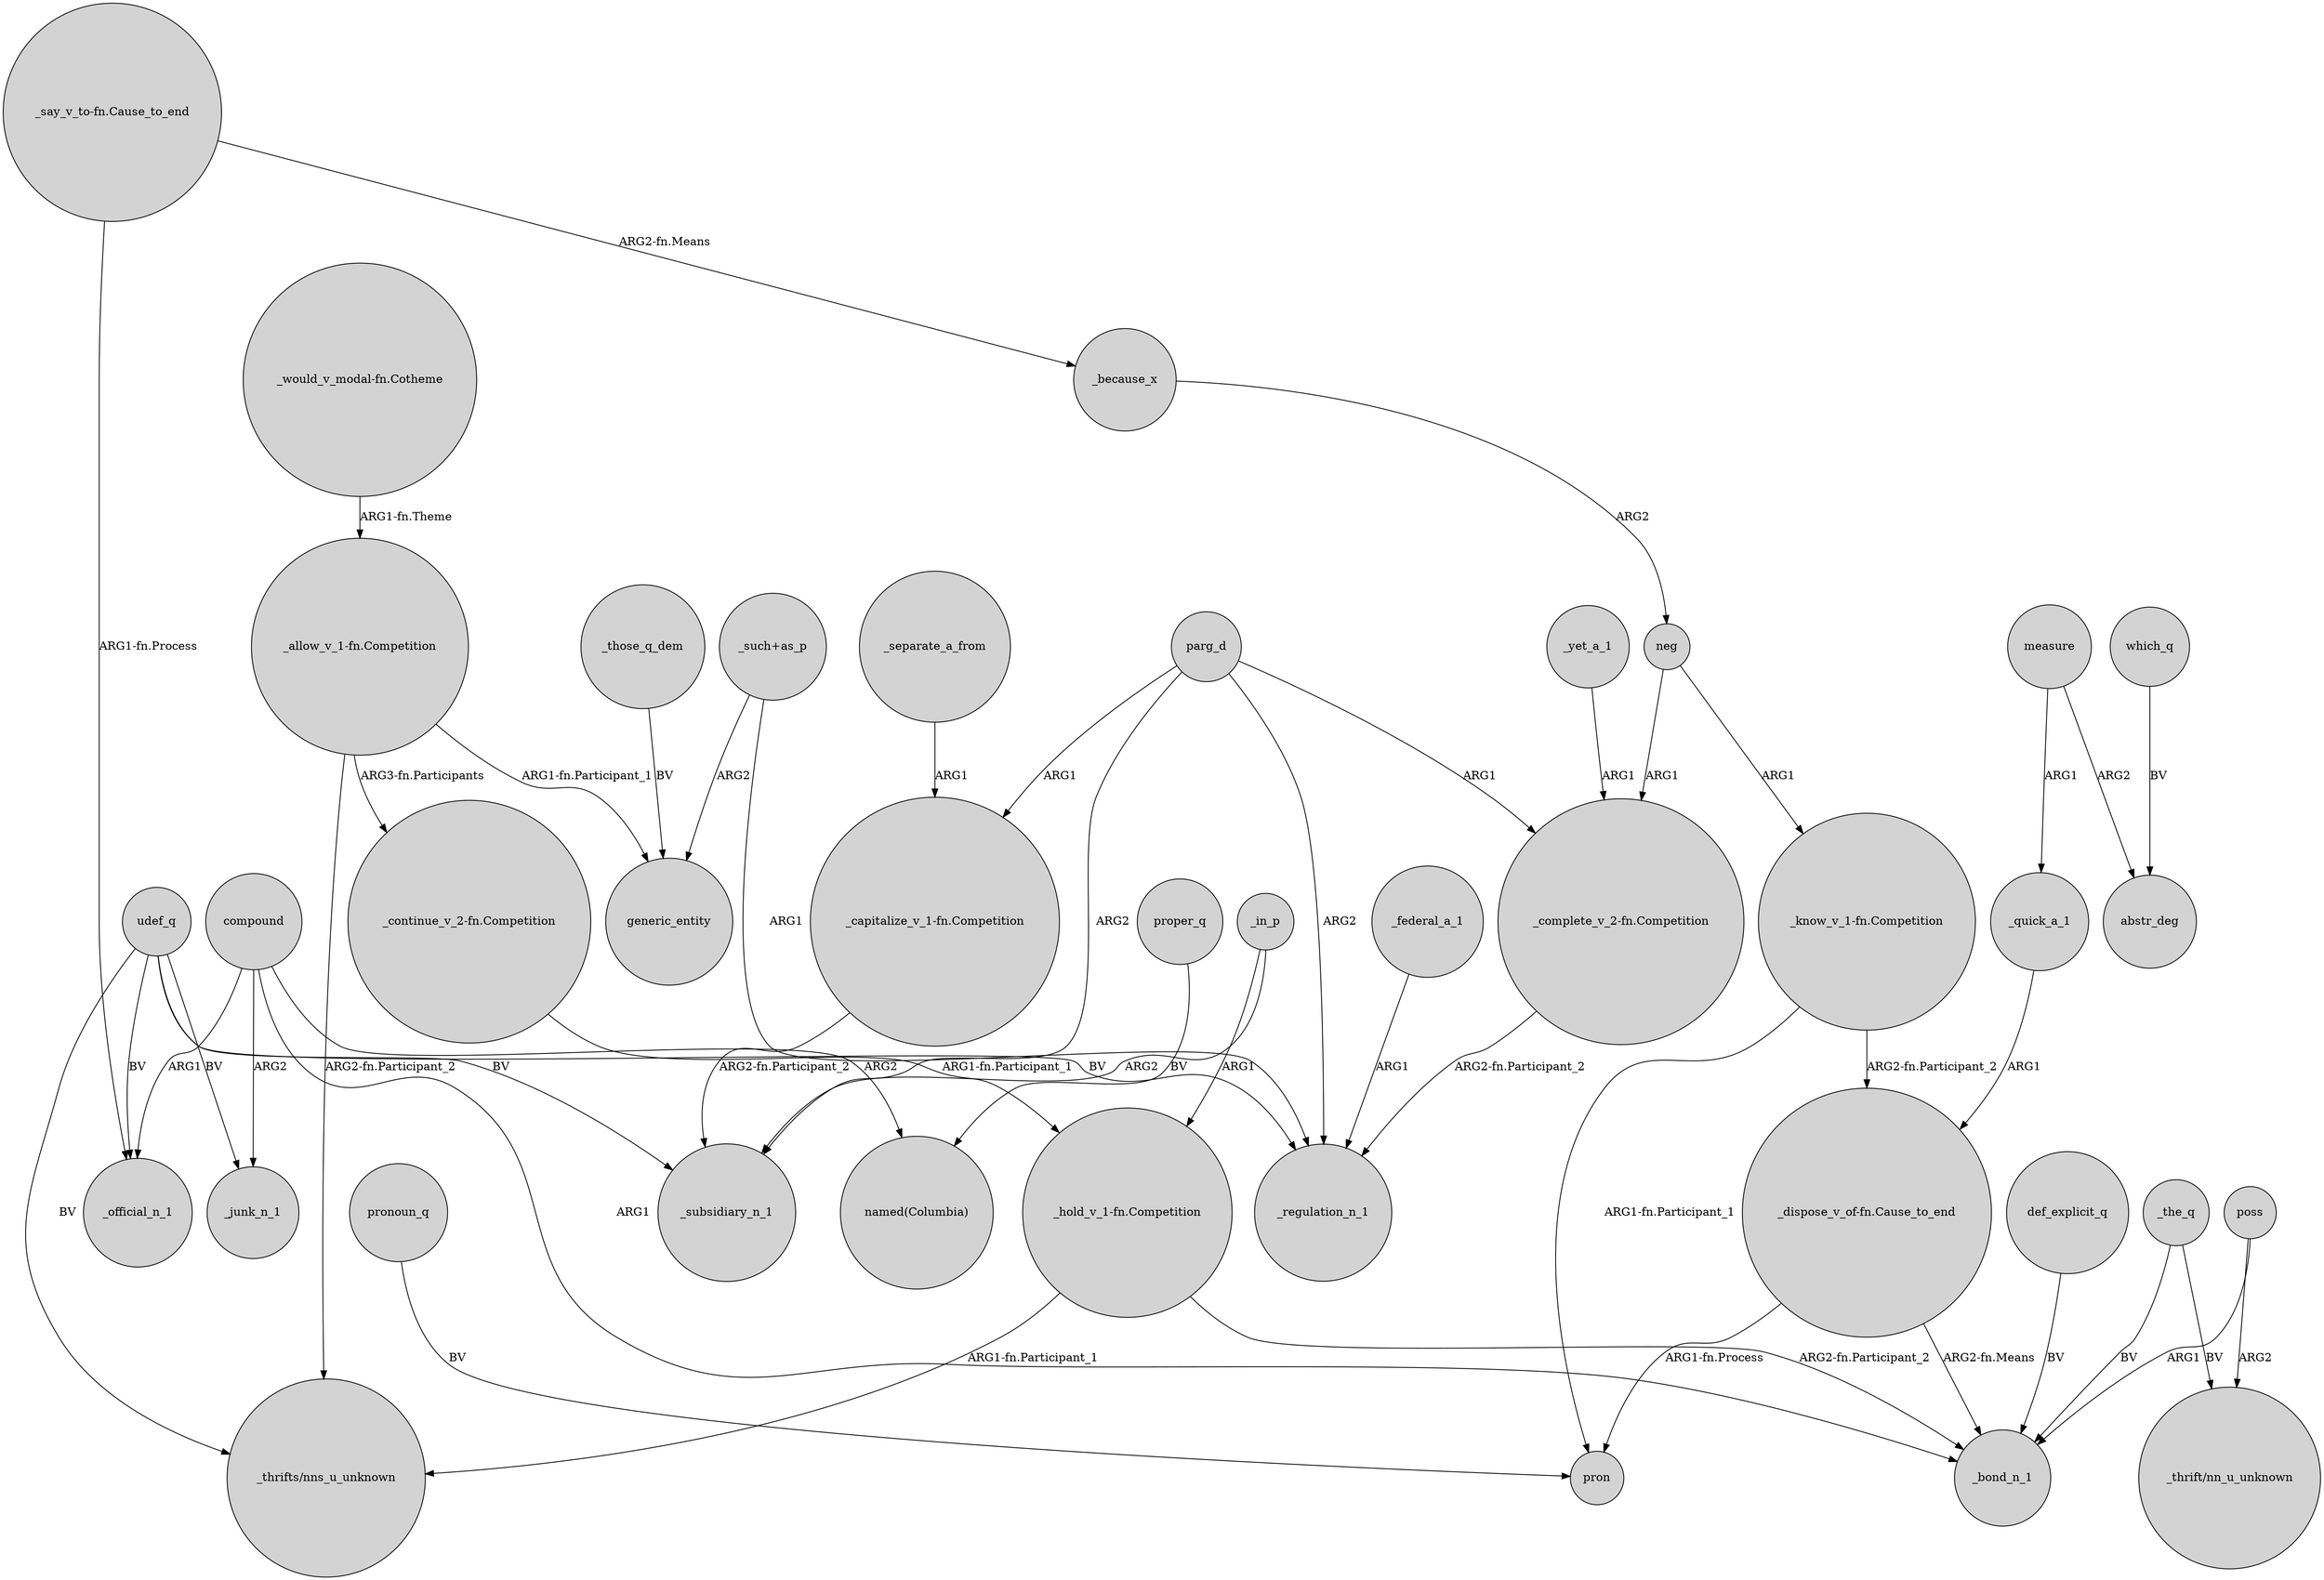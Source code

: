 digraph {
	node [shape=circle style=filled]
	"_know_v_1-fn.Competition" -> "_dispose_v_of-fn.Cause_to_end" [label="ARG2-fn.Participant_2"]
	udef_q -> _subsidiary_n_1 [label=BV]
	"_say_v_to-fn.Cause_to_end" -> _because_x [label="ARG2-fn.Means"]
	"_know_v_1-fn.Competition" -> pron [label="ARG1-fn.Participant_1"]
	_those_q_dem -> generic_entity [label=BV]
	"_say_v_to-fn.Cause_to_end" -> _official_n_1 [label="ARG1-fn.Process"]
	"_complete_v_2-fn.Competition" -> _regulation_n_1 [label="ARG2-fn.Participant_2"]
	_yet_a_1 -> "_complete_v_2-fn.Competition" [label=ARG1]
	"_dispose_v_of-fn.Cause_to_end" -> _bond_n_1 [label="ARG2-fn.Means"]
	measure -> _quick_a_1 [label=ARG1]
	compound -> _bond_n_1 [label=ARG1]
	"_such+as_p" -> generic_entity [label=ARG2]
	compound -> _junk_n_1 [label=ARG2]
	compound -> "named(Columbia)" [label=ARG2]
	"_allow_v_1-fn.Competition" -> "_thrifts/nns_u_unknown" [label="ARG2-fn.Participant_2"]
	"_dispose_v_of-fn.Cause_to_end" -> pron [label="ARG1-fn.Process"]
	parg_d -> "_capitalize_v_1-fn.Competition" [label=ARG1]
	"_hold_v_1-fn.Competition" -> _bond_n_1 [label="ARG2-fn.Participant_2"]
	_federal_a_1 -> _regulation_n_1 [label=ARG1]
	pronoun_q -> pron [label=BV]
	_the_q -> "_thrift/nn_u_unknown" [label=BV]
	udef_q -> "_thrifts/nns_u_unknown" [label=BV]
	_in_p -> "_hold_v_1-fn.Competition" [label=ARG1]
	poss -> _bond_n_1 [label=ARG1]
	compound -> _official_n_1 [label=ARG1]
	parg_d -> _subsidiary_n_1 [label=ARG2]
	proper_q -> "named(Columbia)" [label=BV]
	"_such+as_p" -> _regulation_n_1 [label=ARG1]
	"_capitalize_v_1-fn.Competition" -> _subsidiary_n_1 [label="ARG2-fn.Participant_2"]
	measure -> abstr_deg [label=ARG2]
	_separate_a_from -> "_capitalize_v_1-fn.Competition" [label=ARG1]
	which_q -> abstr_deg [label=BV]
	neg -> "_know_v_1-fn.Competition" [label=ARG1]
	"_allow_v_1-fn.Competition" -> generic_entity [label="ARG1-fn.Participant_1"]
	udef_q -> _regulation_n_1 [label=BV]
	_in_p -> _subsidiary_n_1 [label=ARG2]
	udef_q -> _junk_n_1 [label=BV]
	_quick_a_1 -> "_dispose_v_of-fn.Cause_to_end" [label=ARG1]
	parg_d -> "_complete_v_2-fn.Competition" [label=ARG1]
	udef_q -> _official_n_1 [label=BV]
	"_allow_v_1-fn.Competition" -> "_continue_v_2-fn.Competition" [label="ARG3-fn.Participants"]
	"_continue_v_2-fn.Competition" -> "_hold_v_1-fn.Competition" [label="ARG1-fn.Participant_1"]
	"_hold_v_1-fn.Competition" -> "_thrifts/nns_u_unknown" [label="ARG1-fn.Participant_1"]
	"_would_v_modal-fn.Cotheme" -> "_allow_v_1-fn.Competition" [label="ARG1-fn.Theme"]
	neg -> "_complete_v_2-fn.Competition" [label=ARG1]
	_the_q -> _bond_n_1 [label=BV]
	parg_d -> _regulation_n_1 [label=ARG2]
	def_explicit_q -> _bond_n_1 [label=BV]
	_because_x -> neg [label=ARG2]
	poss -> "_thrift/nn_u_unknown" [label=ARG2]
}
